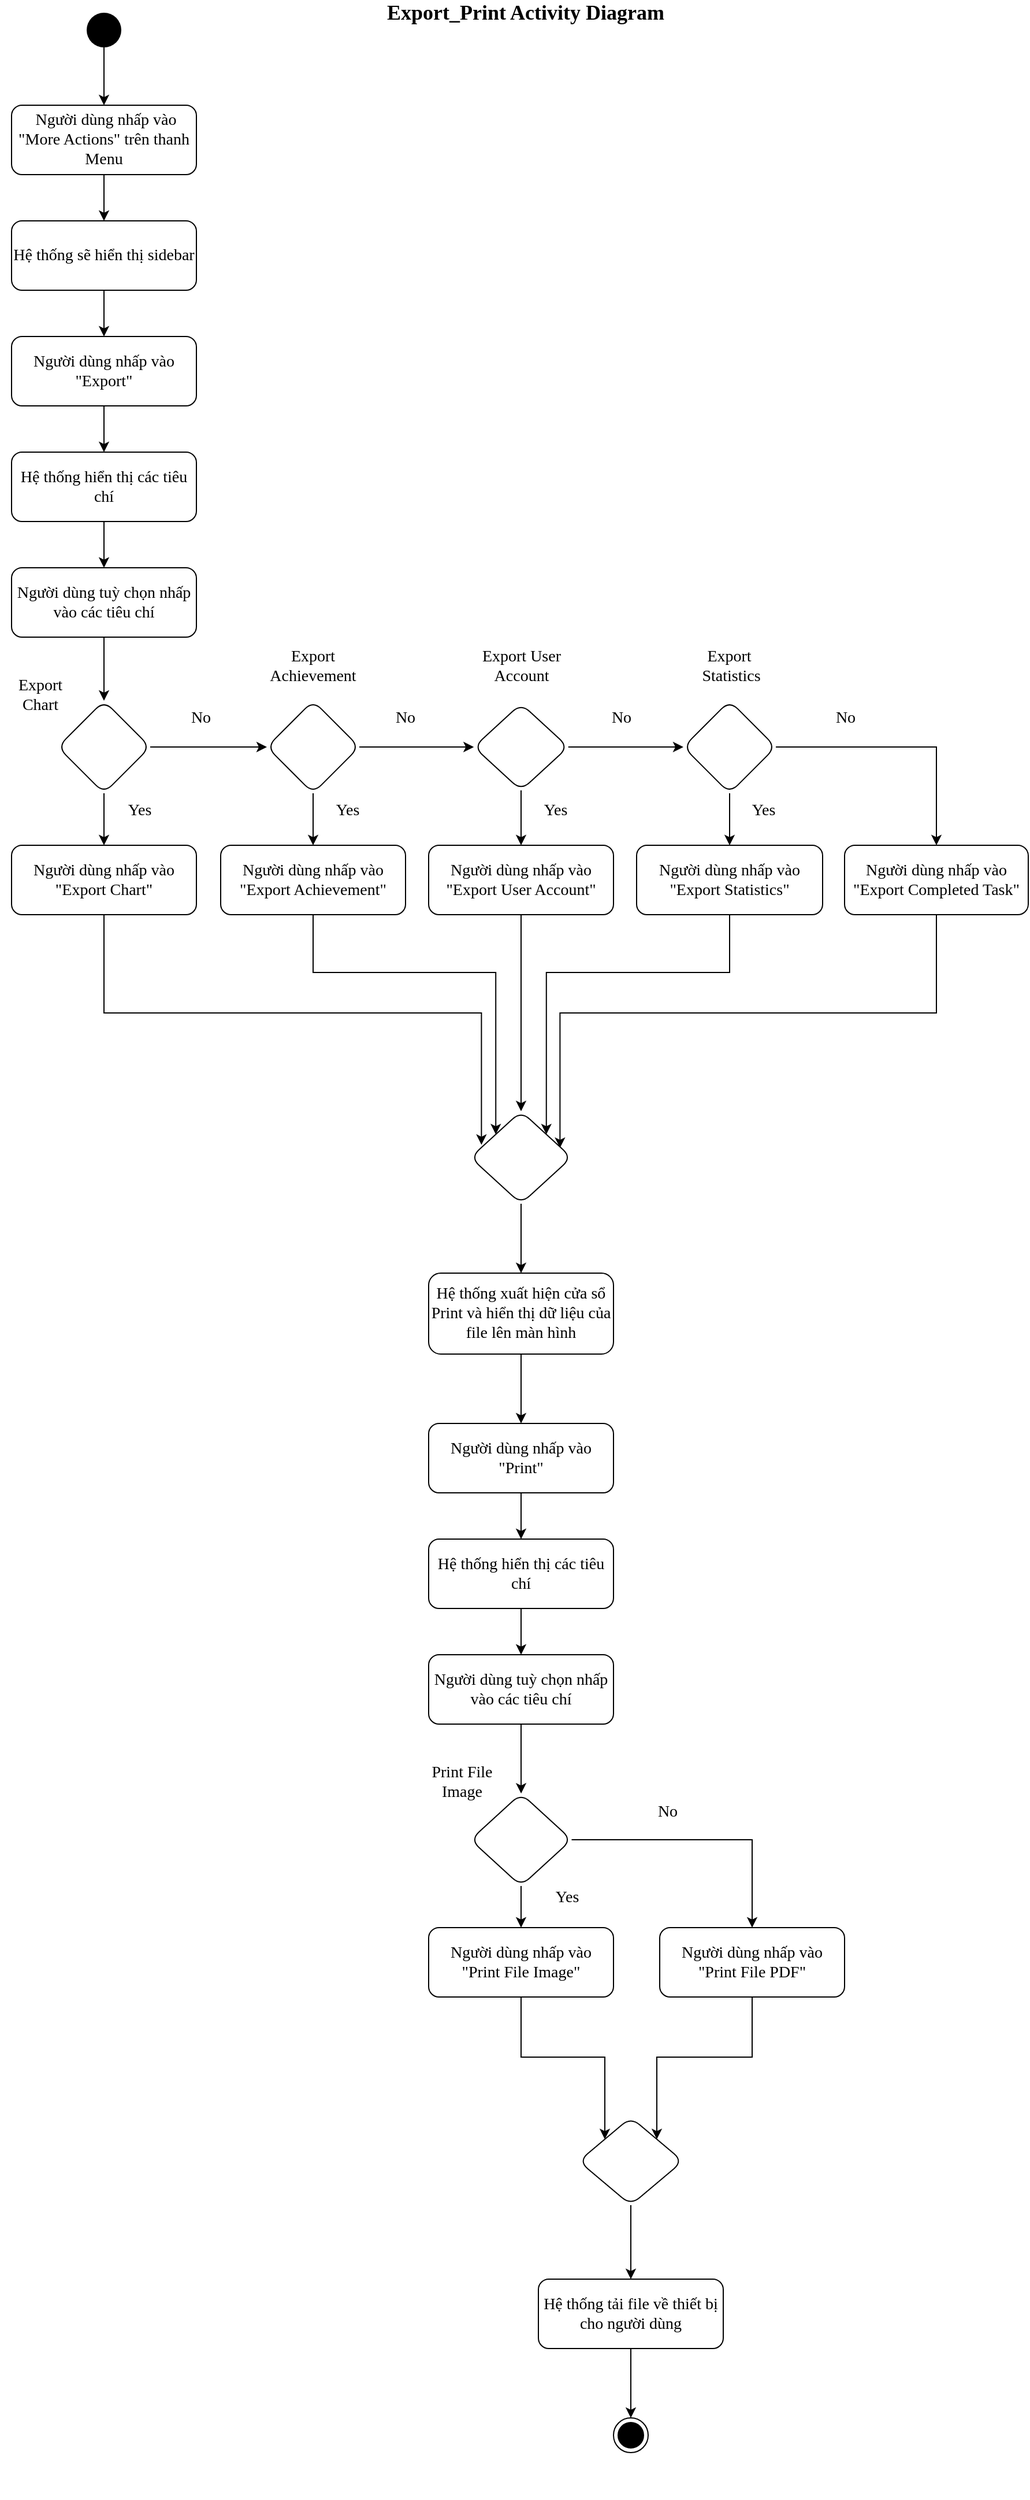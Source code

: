 <mxfile version="13.10.0" type="google"><diagram id="tOMKjwEkKhSBhMgP56Wp" name="Page-1"><mxGraphModel dx="738" dy="508" grid="1" gridSize="10" guides="1" tooltips="1" connect="1" arrows="1" fold="1" page="1" pageScale="1" pageWidth="827" pageHeight="1169" math="0" shadow="0"><root><mxCell id="0"/><mxCell id="1" parent="0"/><mxCell id="szcZudI5Pk5jhMgTJ5Mw-7" style="edgeStyle=orthogonalEdgeStyle;rounded=0;orthogonalLoop=1;jettySize=auto;html=1;exitX=0.5;exitY=1;exitDx=0;exitDy=0;entryX=0.5;entryY=0;entryDx=0;entryDy=0;fontFamily=Verdana;fontSize=14;" parent="1" source="szcZudI5Pk5jhMgTJ5Mw-1" target="szcZudI5Pk5jhMgTJ5Mw-6" edge="1"><mxGeometry relative="1" as="geometry"/></mxCell><mxCell id="szcZudI5Pk5jhMgTJ5Mw-1" value="" style="ellipse;fillColor=#000000;strokeColor=none;fontFamily=Verdana;fontSize=14;" parent="1" vertex="1"><mxGeometry x="385" y="20" width="30" height="30" as="geometry"/></mxCell><mxCell id="szcZudI5Pk5jhMgTJ5Mw-81" style="edgeStyle=orthogonalEdgeStyle;rounded=0;orthogonalLoop=1;jettySize=auto;html=1;exitX=0.5;exitY=1;exitDx=0;exitDy=0;entryX=0.5;entryY=0;entryDx=0;entryDy=0;fontFamily=Verdana;fontSize=14;" parent="1" source="szcZudI5Pk5jhMgTJ5Mw-6" target="szcZudI5Pk5jhMgTJ5Mw-8" edge="1"><mxGeometry relative="1" as="geometry"/></mxCell><mxCell id="szcZudI5Pk5jhMgTJ5Mw-6" value="&amp;nbsp;Người dùng nhấp vào &quot;More Actions&quot; trên thanh Menu" style="rounded=1;whiteSpace=wrap;html=1;fontFamily=Verdana;fontSize=14;" parent="1" vertex="1"><mxGeometry x="320" y="100" width="160" height="60" as="geometry"/></mxCell><mxCell id="szcZudI5Pk5jhMgTJ5Mw-11" value="" style="edgeStyle=orthogonalEdgeStyle;rounded=0;orthogonalLoop=1;jettySize=auto;html=1;fontFamily=Verdana;fontSize=14;" parent="1" source="szcZudI5Pk5jhMgTJ5Mw-8" target="szcZudI5Pk5jhMgTJ5Mw-10" edge="1"><mxGeometry relative="1" as="geometry"/></mxCell><mxCell id="szcZudI5Pk5jhMgTJ5Mw-8" value="Hệ thống sẽ hiển thị sidebar" style="rounded=1;whiteSpace=wrap;html=1;fontFamily=Verdana;fontSize=14;" parent="1" vertex="1"><mxGeometry x="320" y="200" width="160" height="60" as="geometry"/></mxCell><mxCell id="8QrZkZJtV1kX_QF1uyVs-3" style="edgeStyle=orthogonalEdgeStyle;rounded=0;orthogonalLoop=1;jettySize=auto;html=1;exitX=0.5;exitY=1;exitDx=0;exitDy=0;entryX=0.5;entryY=0;entryDx=0;entryDy=0;fontFamily=Verdana;fontSize=14;" parent="1" source="szcZudI5Pk5jhMgTJ5Mw-10" target="szcZudI5Pk5jhMgTJ5Mw-14" edge="1"><mxGeometry relative="1" as="geometry"/></mxCell><mxCell id="szcZudI5Pk5jhMgTJ5Mw-10" value="Người dùng nhấp vào &quot;Export&quot;" style="rounded=1;whiteSpace=wrap;html=1;fontFamily=Verdana;fontSize=14;" parent="1" vertex="1"><mxGeometry x="320" y="300" width="160" height="60" as="geometry"/></mxCell><mxCell id="szcZudI5Pk5jhMgTJ5Mw-174" value="&lt;b&gt;&lt;font style=&quot;font-size: 18px&quot;&gt;Export_Print Activity Diagram&lt;/font&gt;&lt;/b&gt;" style="text;html=1;strokeColor=none;fillColor=none;align=center;verticalAlign=middle;whiteSpace=wrap;rounded=0;fontFamily=Verdana;fontSize=14;" parent="1" vertex="1"><mxGeometry x="490" y="10" width="550" height="20" as="geometry"/></mxCell><mxCell id="8QrZkZJtV1kX_QF1uyVs-1" value="" style="group;fontFamily=Verdana;fontSize=14;" parent="1" vertex="1" connectable="0"><mxGeometry x="320" y="400" width="880" height="1770" as="geometry"/></mxCell><mxCell id="szcZudI5Pk5jhMgTJ5Mw-14" value="Hệ thống hiển thị các tiêu chí" style="rounded=1;whiteSpace=wrap;html=1;fontFamily=Verdana;fontSize=14;" parent="8QrZkZJtV1kX_QF1uyVs-1" vertex="1"><mxGeometry width="160" height="60" as="geometry"/></mxCell><mxCell id="szcZudI5Pk5jhMgTJ5Mw-49" value="Người dùng tuỳ chọn nhấp vào các tiêu chí" style="rounded=1;whiteSpace=wrap;html=1;fontFamily=Verdana;fontSize=14;" parent="8QrZkZJtV1kX_QF1uyVs-1" vertex="1"><mxGeometry y="100" width="160" height="60" as="geometry"/></mxCell><mxCell id="szcZudI5Pk5jhMgTJ5Mw-50" value="" style="edgeStyle=orthogonalEdgeStyle;rounded=0;orthogonalLoop=1;jettySize=auto;html=1;fontFamily=Verdana;fontSize=14;" parent="8QrZkZJtV1kX_QF1uyVs-1" source="szcZudI5Pk5jhMgTJ5Mw-14" target="szcZudI5Pk5jhMgTJ5Mw-49" edge="1"><mxGeometry relative="1" as="geometry"/></mxCell><mxCell id="z3y_pZ_saiIaCbnBM4oc-5" style="edgeStyle=orthogonalEdgeStyle;rounded=0;orthogonalLoop=1;jettySize=auto;html=1;exitX=0.5;exitY=1;exitDx=0;exitDy=0;entryX=0.5;entryY=0;entryDx=0;entryDy=0;" parent="8QrZkZJtV1kX_QF1uyVs-1" source="szcZudI5Pk5jhMgTJ5Mw-55" target="szcZudI5Pk5jhMgTJ5Mw-153" edge="1"><mxGeometry relative="1" as="geometry"/></mxCell><mxCell id="szcZudI5Pk5jhMgTJ5Mw-55" value="Người dùng nhấp vào &quot;Export User Account&quot;" style="rounded=1;whiteSpace=wrap;html=1;fontFamily=Verdana;fontSize=14;" parent="8QrZkZJtV1kX_QF1uyVs-1" vertex="1"><mxGeometry x="361" y="340" width="160" height="60" as="geometry"/></mxCell><mxCell id="z3y_pZ_saiIaCbnBM4oc-8" style="edgeStyle=orthogonalEdgeStyle;rounded=0;orthogonalLoop=1;jettySize=auto;html=1;exitX=0.5;exitY=1;exitDx=0;exitDy=0;entryX=0.885;entryY=0.396;entryDx=0;entryDy=0;entryPerimeter=0;" parent="8QrZkZJtV1kX_QF1uyVs-1" source="szcZudI5Pk5jhMgTJ5Mw-57" target="szcZudI5Pk5jhMgTJ5Mw-153" edge="1"><mxGeometry relative="1" as="geometry"/></mxCell><mxCell id="szcZudI5Pk5jhMgTJ5Mw-57" value="Người dùng nhấp vào &quot;Export Completed Task&quot;" style="rounded=1;whiteSpace=wrap;html=1;fontFamily=Verdana;fontSize=14;" parent="8QrZkZJtV1kX_QF1uyVs-1" vertex="1"><mxGeometry x="721" y="340" width="159" height="60" as="geometry"/></mxCell><mxCell id="z3y_pZ_saiIaCbnBM4oc-6" style="edgeStyle=orthogonalEdgeStyle;rounded=0;orthogonalLoop=1;jettySize=auto;html=1;exitX=0.5;exitY=1;exitDx=0;exitDy=0;entryX=1;entryY=0;entryDx=0;entryDy=0;" parent="8QrZkZJtV1kX_QF1uyVs-1" source="szcZudI5Pk5jhMgTJ5Mw-59" target="szcZudI5Pk5jhMgTJ5Mw-153" edge="1"><mxGeometry relative="1" as="geometry"><Array as="points"><mxPoint x="621" y="450"/><mxPoint x="463" y="450"/></Array></mxGeometry></mxCell><mxCell id="szcZudI5Pk5jhMgTJ5Mw-59" value="Người dùng nhấp vào &quot;Export Statistics&quot;" style="rounded=1;whiteSpace=wrap;html=1;fontFamily=Verdana;fontSize=14;" parent="8QrZkZJtV1kX_QF1uyVs-1" vertex="1"><mxGeometry x="541" y="340" width="161" height="60" as="geometry"/></mxCell><mxCell id="z3y_pZ_saiIaCbnBM4oc-4" style="edgeStyle=orthogonalEdgeStyle;rounded=0;orthogonalLoop=1;jettySize=auto;html=1;exitX=0.5;exitY=1;exitDx=0;exitDy=0;entryX=0;entryY=0;entryDx=0;entryDy=0;" parent="8QrZkZJtV1kX_QF1uyVs-1" source="szcZudI5Pk5jhMgTJ5Mw-61" target="szcZudI5Pk5jhMgTJ5Mw-153" edge="1"><mxGeometry relative="1" as="geometry"><Array as="points"><mxPoint x="261" y="450"/><mxPoint x="419" y="450"/></Array></mxGeometry></mxCell><mxCell id="szcZudI5Pk5jhMgTJ5Mw-61" value="Người dùng nhấp vào &quot;Export Achievement&quot;" style="rounded=1;whiteSpace=wrap;html=1;fontFamily=Verdana;fontSize=14;" parent="8QrZkZJtV1kX_QF1uyVs-1" vertex="1"><mxGeometry x="181" y="340" width="160" height="60" as="geometry"/></mxCell><mxCell id="szcZudI5Pk5jhMgTJ5Mw-125" value="" style="rhombus;whiteSpace=wrap;html=1;rounded=1;fontFamily=Verdana;fontSize=14;" parent="8QrZkZJtV1kX_QF1uyVs-1" vertex="1"><mxGeometry x="40" y="215" width="80" height="80" as="geometry"/></mxCell><mxCell id="szcZudI5Pk5jhMgTJ5Mw-126" value="" style="edgeStyle=orthogonalEdgeStyle;rounded=0;orthogonalLoop=1;jettySize=auto;html=1;fontFamily=Verdana;fontSize=14;" parent="8QrZkZJtV1kX_QF1uyVs-1" source="szcZudI5Pk5jhMgTJ5Mw-49" target="szcZudI5Pk5jhMgTJ5Mw-125" edge="1"><mxGeometry relative="1" as="geometry"/></mxCell><mxCell id="z3y_pZ_saiIaCbnBM4oc-3" style="edgeStyle=orthogonalEdgeStyle;rounded=0;orthogonalLoop=1;jettySize=auto;html=1;exitX=0.5;exitY=1;exitDx=0;exitDy=0;entryX=0.108;entryY=0.363;entryDx=0;entryDy=0;entryPerimeter=0;" parent="8QrZkZJtV1kX_QF1uyVs-1" source="szcZudI5Pk5jhMgTJ5Mw-128" target="szcZudI5Pk5jhMgTJ5Mw-153" edge="1"><mxGeometry relative="1" as="geometry"/></mxCell><mxCell id="szcZudI5Pk5jhMgTJ5Mw-128" value="Người dùng nhấp vào &quot;Export Chart&quot;" style="whiteSpace=wrap;html=1;rounded=1;fontFamily=Verdana;fontSize=14;" parent="8QrZkZJtV1kX_QF1uyVs-1" vertex="1"><mxGeometry y="340" width="160" height="60" as="geometry"/></mxCell><mxCell id="szcZudI5Pk5jhMgTJ5Mw-129" value="" style="edgeStyle=orthogonalEdgeStyle;rounded=0;orthogonalLoop=1;jettySize=auto;html=1;fontFamily=Verdana;fontSize=14;" parent="8QrZkZJtV1kX_QF1uyVs-1" source="szcZudI5Pk5jhMgTJ5Mw-125" target="szcZudI5Pk5jhMgTJ5Mw-128" edge="1"><mxGeometry relative="1" as="geometry"/></mxCell><mxCell id="szcZudI5Pk5jhMgTJ5Mw-133" style="edgeStyle=orthogonalEdgeStyle;rounded=0;orthogonalLoop=1;jettySize=auto;html=1;exitX=0.5;exitY=1;exitDx=0;exitDy=0;entryX=0.5;entryY=0;entryDx=0;entryDy=0;fontFamily=Verdana;fontSize=14;" parent="8QrZkZJtV1kX_QF1uyVs-1" source="szcZudI5Pk5jhMgTJ5Mw-131" target="szcZudI5Pk5jhMgTJ5Mw-61" edge="1"><mxGeometry relative="1" as="geometry"/></mxCell><mxCell id="szcZudI5Pk5jhMgTJ5Mw-131" value="" style="rhombus;whiteSpace=wrap;html=1;rounded=1;fontFamily=Verdana;fontSize=14;" parent="8QrZkZJtV1kX_QF1uyVs-1" vertex="1"><mxGeometry x="221" y="215" width="80" height="80" as="geometry"/></mxCell><mxCell id="szcZudI5Pk5jhMgTJ5Mw-132" value="" style="edgeStyle=orthogonalEdgeStyle;rounded=0;orthogonalLoop=1;jettySize=auto;html=1;fontFamily=Verdana;fontSize=14;" parent="8QrZkZJtV1kX_QF1uyVs-1" source="szcZudI5Pk5jhMgTJ5Mw-125" target="szcZudI5Pk5jhMgTJ5Mw-131" edge="1"><mxGeometry relative="1" as="geometry"/></mxCell><mxCell id="szcZudI5Pk5jhMgTJ5Mw-136" style="edgeStyle=orthogonalEdgeStyle;rounded=0;orthogonalLoop=1;jettySize=auto;html=1;exitX=0.5;exitY=1;exitDx=0;exitDy=0;entryX=0.5;entryY=0;entryDx=0;entryDy=0;fontFamily=Verdana;fontSize=14;" parent="8QrZkZJtV1kX_QF1uyVs-1" source="szcZudI5Pk5jhMgTJ5Mw-134" target="szcZudI5Pk5jhMgTJ5Mw-55" edge="1"><mxGeometry relative="1" as="geometry"/></mxCell><mxCell id="szcZudI5Pk5jhMgTJ5Mw-134" value="" style="rhombus;whiteSpace=wrap;html=1;rounded=1;fontFamily=Verdana;fontSize=14;" parent="8QrZkZJtV1kX_QF1uyVs-1" vertex="1"><mxGeometry x="400.13" y="217.5" width="81.75" height="75" as="geometry"/></mxCell><mxCell id="szcZudI5Pk5jhMgTJ5Mw-135" value="" style="edgeStyle=orthogonalEdgeStyle;rounded=0;orthogonalLoop=1;jettySize=auto;html=1;fontFamily=Verdana;fontSize=14;" parent="8QrZkZJtV1kX_QF1uyVs-1" source="szcZudI5Pk5jhMgTJ5Mw-131" target="szcZudI5Pk5jhMgTJ5Mw-134" edge="1"><mxGeometry relative="1" as="geometry"/></mxCell><mxCell id="szcZudI5Pk5jhMgTJ5Mw-139" style="edgeStyle=orthogonalEdgeStyle;rounded=0;orthogonalLoop=1;jettySize=auto;html=1;exitX=0.5;exitY=1;exitDx=0;exitDy=0;entryX=0.5;entryY=0;entryDx=0;entryDy=0;fontFamily=Verdana;fontSize=14;" parent="8QrZkZJtV1kX_QF1uyVs-1" source="szcZudI5Pk5jhMgTJ5Mw-137" target="szcZudI5Pk5jhMgTJ5Mw-59" edge="1"><mxGeometry relative="1" as="geometry"/></mxCell><mxCell id="szcZudI5Pk5jhMgTJ5Mw-140" style="edgeStyle=orthogonalEdgeStyle;rounded=0;orthogonalLoop=1;jettySize=auto;html=1;exitX=1;exitY=0.5;exitDx=0;exitDy=0;entryX=0.5;entryY=0;entryDx=0;entryDy=0;fontFamily=Verdana;fontSize=14;" parent="8QrZkZJtV1kX_QF1uyVs-1" source="szcZudI5Pk5jhMgTJ5Mw-137" target="szcZudI5Pk5jhMgTJ5Mw-57" edge="1"><mxGeometry relative="1" as="geometry"/></mxCell><mxCell id="szcZudI5Pk5jhMgTJ5Mw-137" value="" style="rhombus;whiteSpace=wrap;html=1;rounded=1;fontFamily=Verdana;fontSize=14;" parent="8QrZkZJtV1kX_QF1uyVs-1" vertex="1"><mxGeometry x="581.5" y="215" width="80" height="80" as="geometry"/></mxCell><mxCell id="szcZudI5Pk5jhMgTJ5Mw-138" value="" style="edgeStyle=orthogonalEdgeStyle;rounded=0;orthogonalLoop=1;jettySize=auto;html=1;fontFamily=Verdana;fontSize=14;" parent="8QrZkZJtV1kX_QF1uyVs-1" source="szcZudI5Pk5jhMgTJ5Mw-134" target="szcZudI5Pk5jhMgTJ5Mw-137" edge="1"><mxGeometry relative="1" as="geometry"/></mxCell><mxCell id="szcZudI5Pk5jhMgTJ5Mw-151" value="No" style="text;html=1;strokeColor=none;fillColor=none;align=center;verticalAlign=middle;whiteSpace=wrap;rounded=0;fontFamily=Verdana;fontSize=14;" parent="8QrZkZJtV1kX_QF1uyVs-1" vertex="1"><mxGeometry x="702" y="220" width="40" height="20" as="geometry"/></mxCell><mxCell id="szcZudI5Pk5jhMgTJ5Mw-175" value="Yes" style="text;html=1;strokeColor=none;fillColor=none;align=center;verticalAlign=middle;whiteSpace=wrap;rounded=0;fontFamily=Verdana;fontSize=14;" parent="8QrZkZJtV1kX_QF1uyVs-1" vertex="1"><mxGeometry x="91" y="300" width="40" height="20" as="geometry"/></mxCell><mxCell id="szcZudI5Pk5jhMgTJ5Mw-176" value="Yes" style="text;html=1;strokeColor=none;fillColor=none;align=center;verticalAlign=middle;whiteSpace=wrap;rounded=0;fontFamily=Verdana;fontSize=14;" parent="8QrZkZJtV1kX_QF1uyVs-1" vertex="1"><mxGeometry x="271" y="300" width="40" height="20" as="geometry"/></mxCell><mxCell id="szcZudI5Pk5jhMgTJ5Mw-177" value="Yes" style="text;html=1;strokeColor=none;fillColor=none;align=center;verticalAlign=middle;whiteSpace=wrap;rounded=0;fontFamily=Verdana;fontSize=14;" parent="8QrZkZJtV1kX_QF1uyVs-1" vertex="1"><mxGeometry x="451" y="300" width="40" height="20" as="geometry"/></mxCell><mxCell id="szcZudI5Pk5jhMgTJ5Mw-178" value="Yes" style="text;html=1;strokeColor=none;fillColor=none;align=center;verticalAlign=middle;whiteSpace=wrap;rounded=0;fontFamily=Verdana;fontSize=14;" parent="8QrZkZJtV1kX_QF1uyVs-1" vertex="1"><mxGeometry x="631" y="300" width="40" height="20" as="geometry"/></mxCell><mxCell id="szcZudI5Pk5jhMgTJ5Mw-179" value="No" style="text;html=1;strokeColor=none;fillColor=none;align=center;verticalAlign=middle;whiteSpace=wrap;rounded=0;fontFamily=Verdana;fontSize=14;" parent="8QrZkZJtV1kX_QF1uyVs-1" vertex="1"><mxGeometry x="144.25" y="220" width="40" height="20" as="geometry"/></mxCell><mxCell id="szcZudI5Pk5jhMgTJ5Mw-180" value="No" style="text;html=1;strokeColor=none;fillColor=none;align=center;verticalAlign=middle;whiteSpace=wrap;rounded=0;fontFamily=Verdana;fontSize=14;" parent="8QrZkZJtV1kX_QF1uyVs-1" vertex="1"><mxGeometry x="321" y="220" width="40" height="20" as="geometry"/></mxCell><mxCell id="szcZudI5Pk5jhMgTJ5Mw-181" value="No" style="text;html=1;strokeColor=none;fillColor=none;align=center;verticalAlign=middle;whiteSpace=wrap;rounded=0;fontFamily=Verdana;fontSize=14;" parent="8QrZkZJtV1kX_QF1uyVs-1" vertex="1"><mxGeometry x="508" y="220" width="40" height="20" as="geometry"/></mxCell><mxCell id="EsqjZpZPMUfSyDNcrPoz-1" value="Export Chart" style="text;html=1;strokeColor=none;fillColor=none;align=center;verticalAlign=middle;whiteSpace=wrap;rounded=0;fontFamily=Verdana;fontSize=14;" parent="8QrZkZJtV1kX_QF1uyVs-1" vertex="1"><mxGeometry x="-10" y="200" width="70" height="20" as="geometry"/></mxCell><mxCell id="EsqjZpZPMUfSyDNcrPoz-3" value="&lt;span style=&quot;font-size: 14px;&quot;&gt;Export Achievement&lt;/span&gt;" style="text;html=1;strokeColor=none;fillColor=none;align=center;verticalAlign=middle;whiteSpace=wrap;rounded=0;fontFamily=Verdana;fontSize=14;" parent="8QrZkZJtV1kX_QF1uyVs-1" vertex="1"><mxGeometry x="221" y="175" width="80" height="20" as="geometry"/></mxCell><mxCell id="EsqjZpZPMUfSyDNcrPoz-5" value="&lt;span style=&quot;font-size: 14px;&quot;&gt;Export User Account&lt;/span&gt;" style="text;html=1;strokeColor=none;fillColor=none;align=center;verticalAlign=middle;whiteSpace=wrap;rounded=0;fontFamily=Verdana;fontSize=14;" parent="8QrZkZJtV1kX_QF1uyVs-1" vertex="1"><mxGeometry x="396.5" y="175" width="89" height="20" as="geometry"/></mxCell><mxCell id="EsqjZpZPMUfSyDNcrPoz-6" value="&lt;span style=&quot;font-size: 14px;&quot;&gt;Export&amp;nbsp;&lt;/span&gt;&lt;br style=&quot;font-size: 14px;&quot;&gt;&lt;span style=&quot;font-size: 14px;&quot;&gt;Statistics&lt;/span&gt;" style="text;html=1;strokeColor=none;fillColor=none;align=center;verticalAlign=middle;whiteSpace=wrap;rounded=0;fontFamily=Verdana;fontSize=14;" parent="8QrZkZJtV1kX_QF1uyVs-1" vertex="1"><mxGeometry x="590" y="175" width="66.12" height="20" as="geometry"/></mxCell><mxCell id="EsqjZpZPMUfSyDNcrPoz-14" value="" style="group;fontFamily=Verdana;fontSize=14;" parent="8QrZkZJtV1kX_QF1uyVs-1" vertex="1" connectable="0"><mxGeometry x="350" y="540" width="360" height="1130" as="geometry"/></mxCell><mxCell id="szcZudI5Pk5jhMgTJ5Mw-152" value="" style="group;fontFamily=Verdana;fontSize=14;" parent="EsqjZpZPMUfSyDNcrPoz-14" vertex="1" connectable="0"><mxGeometry x="11" width="160" height="560" as="geometry"/></mxCell><mxCell id="EsqjZpZPMUfSyDNcrPoz-12" style="edgeStyle=orthogonalEdgeStyle;rounded=0;orthogonalLoop=1;jettySize=auto;html=1;exitX=0.5;exitY=1;exitDx=0;exitDy=0;entryX=0.5;entryY=0;entryDx=0;entryDy=0;fontFamily=Verdana;fontSize=14;" parent="szcZudI5Pk5jhMgTJ5Mw-152" source="szcZudI5Pk5jhMgTJ5Mw-98" target="szcZudI5Pk5jhMgTJ5Mw-104" edge="1"><mxGeometry relative="1" as="geometry"/></mxCell><mxCell id="szcZudI5Pk5jhMgTJ5Mw-98" value="Hệ thống xuất hiện cửa sổ Print và hiển thị dữ liệu của file lên màn hình" style="rounded=1;whiteSpace=wrap;html=1;fontFamily=Verdana;fontSize=14;" parent="szcZudI5Pk5jhMgTJ5Mw-152" vertex="1"><mxGeometry y="170" width="160" height="70" as="geometry"/></mxCell><mxCell id="szcZudI5Pk5jhMgTJ5Mw-104" value="Người dùng nhấp vào &quot;Print&quot;" style="whiteSpace=wrap;html=1;rounded=1;fontFamily=Verdana;fontSize=14;" parent="szcZudI5Pk5jhMgTJ5Mw-152" vertex="1"><mxGeometry y="300" width="160" height="60" as="geometry"/></mxCell><mxCell id="szcZudI5Pk5jhMgTJ5Mw-109" value="Hệ thống hiển thị các tiêu chí" style="whiteSpace=wrap;html=1;rounded=1;fontFamily=Verdana;fontSize=14;" parent="szcZudI5Pk5jhMgTJ5Mw-152" vertex="1"><mxGeometry y="400" width="160" height="60" as="geometry"/></mxCell><mxCell id="szcZudI5Pk5jhMgTJ5Mw-110" value="" style="edgeStyle=orthogonalEdgeStyle;rounded=0;orthogonalLoop=1;jettySize=auto;html=1;fontFamily=Verdana;fontSize=14;" parent="szcZudI5Pk5jhMgTJ5Mw-152" source="szcZudI5Pk5jhMgTJ5Mw-104" target="szcZudI5Pk5jhMgTJ5Mw-109" edge="1"><mxGeometry relative="1" as="geometry"/></mxCell><mxCell id="szcZudI5Pk5jhMgTJ5Mw-111" value="Người dùng tuỳ chọn nhấp vào các tiêu chí" style="whiteSpace=wrap;html=1;rounded=1;fontFamily=Verdana;fontSize=14;" parent="szcZudI5Pk5jhMgTJ5Mw-152" vertex="1"><mxGeometry y="500" width="160" height="60" as="geometry"/></mxCell><mxCell id="szcZudI5Pk5jhMgTJ5Mw-112" value="" style="edgeStyle=orthogonalEdgeStyle;rounded=0;orthogonalLoop=1;jettySize=auto;html=1;fontFamily=Verdana;fontSize=14;" parent="szcZudI5Pk5jhMgTJ5Mw-152" source="szcZudI5Pk5jhMgTJ5Mw-109" target="szcZudI5Pk5jhMgTJ5Mw-111" edge="1"><mxGeometry relative="1" as="geometry"/></mxCell><mxCell id="szcZudI5Pk5jhMgTJ5Mw-153" value="" style="rhombus;whiteSpace=wrap;html=1;rounded=1;fontFamily=Verdana;fontSize=14;" parent="szcZudI5Pk5jhMgTJ5Mw-152" vertex="1"><mxGeometry x="36.25" y="30" width="87.5" height="80" as="geometry"/></mxCell><mxCell id="szcZudI5Pk5jhMgTJ5Mw-161" style="edgeStyle=orthogonalEdgeStyle;rounded=0;orthogonalLoop=1;jettySize=auto;html=1;exitX=0.5;exitY=1;exitDx=0;exitDy=0;entryX=0.5;entryY=0;entryDx=0;entryDy=0;fontFamily=Verdana;fontSize=14;" parent="szcZudI5Pk5jhMgTJ5Mw-152" source="szcZudI5Pk5jhMgTJ5Mw-153" target="szcZudI5Pk5jhMgTJ5Mw-98" edge="1"><mxGeometry relative="1" as="geometry"/></mxCell><mxCell id="EsqjZpZPMUfSyDNcrPoz-13" value="" style="group;fontFamily=Verdana;fontSize=14;" parent="EsqjZpZPMUfSyDNcrPoz-14" vertex="1" connectable="0"><mxGeometry x="11" y="610" width="360" height="516" as="geometry"/></mxCell><mxCell id="EsqjZpZPMUfSyDNcrPoz-31" style="edgeStyle=orthogonalEdgeStyle;rounded=0;orthogonalLoop=1;jettySize=auto;html=1;exitX=0.5;exitY=1;exitDx=0;exitDy=0;entryX=1;entryY=0;entryDx=0;entryDy=0;fontFamily=Verdana;fontSize=14;" parent="EsqjZpZPMUfSyDNcrPoz-13" source="szcZudI5Pk5jhMgTJ5Mw-114" target="szcZudI5Pk5jhMgTJ5Mw-168" edge="1"><mxGeometry relative="1" as="geometry"/></mxCell><mxCell id="szcZudI5Pk5jhMgTJ5Mw-114" value="Người dùng nhấp vào &quot;Print File PDF&quot;" style="whiteSpace=wrap;html=1;rounded=1;fontFamily=Verdana;fontSize=14;" parent="EsqjZpZPMUfSyDNcrPoz-13" vertex="1"><mxGeometry x="200" y="126" width="160" height="60" as="geometry"/></mxCell><mxCell id="EsqjZpZPMUfSyDNcrPoz-30" style="edgeStyle=orthogonalEdgeStyle;rounded=0;orthogonalLoop=1;jettySize=auto;html=1;exitX=0.5;exitY=1;exitDx=0;exitDy=0;entryX=0;entryY=0;entryDx=0;entryDy=0;fontFamily=Verdana;fontSize=14;" parent="EsqjZpZPMUfSyDNcrPoz-13" source="szcZudI5Pk5jhMgTJ5Mw-115" target="szcZudI5Pk5jhMgTJ5Mw-168" edge="1"><mxGeometry relative="1" as="geometry"/></mxCell><mxCell id="szcZudI5Pk5jhMgTJ5Mw-115" value="Người dùng nhấp vào &quot;Print File Image&quot;" style="whiteSpace=wrap;html=1;rounded=1;fontFamily=Verdana;fontSize=14;" parent="EsqjZpZPMUfSyDNcrPoz-13" vertex="1"><mxGeometry y="126" width="160" height="60" as="geometry"/></mxCell><mxCell id="szcZudI5Pk5jhMgTJ5Mw-123" value="Hệ thống tải file về thiết bị cho người dùng" style="whiteSpace=wrap;html=1;rounded=1;fontFamily=Verdana;fontSize=14;" parent="EsqjZpZPMUfSyDNcrPoz-13" vertex="1"><mxGeometry x="95" y="430" width="160" height="60" as="geometry"/></mxCell><mxCell id="szcZudI5Pk5jhMgTJ5Mw-164" style="edgeStyle=orthogonalEdgeStyle;rounded=0;orthogonalLoop=1;jettySize=auto;html=1;exitX=0.5;exitY=1;exitDx=0;exitDy=0;entryX=0.5;entryY=0;entryDx=0;entryDy=0;fontFamily=Verdana;fontSize=14;" parent="EsqjZpZPMUfSyDNcrPoz-13" source="szcZudI5Pk5jhMgTJ5Mw-162" target="szcZudI5Pk5jhMgTJ5Mw-115" edge="1"><mxGeometry relative="1" as="geometry"/></mxCell><mxCell id="szcZudI5Pk5jhMgTJ5Mw-165" style="edgeStyle=orthogonalEdgeStyle;rounded=0;orthogonalLoop=1;jettySize=auto;html=1;entryX=0.5;entryY=0;entryDx=0;entryDy=0;fontFamily=Verdana;fontSize=14;" parent="EsqjZpZPMUfSyDNcrPoz-13" source="szcZudI5Pk5jhMgTJ5Mw-162" target="szcZudI5Pk5jhMgTJ5Mw-114" edge="1"><mxGeometry relative="1" as="geometry"/></mxCell><mxCell id="szcZudI5Pk5jhMgTJ5Mw-162" value="" style="rhombus;whiteSpace=wrap;html=1;rounded=1;fontFamily=Verdana;fontSize=14;" parent="EsqjZpZPMUfSyDNcrPoz-13" vertex="1"><mxGeometry x="36.25" y="10" width="87.5" height="80" as="geometry"/></mxCell><mxCell id="szcZudI5Pk5jhMgTJ5Mw-166" value="Yes" style="text;html=1;strokeColor=none;fillColor=none;align=center;verticalAlign=middle;whiteSpace=wrap;rounded=0;fontFamily=Verdana;fontSize=14;" parent="EsqjZpZPMUfSyDNcrPoz-13" vertex="1"><mxGeometry x="100" y="90" width="40" height="20" as="geometry"/></mxCell><mxCell id="szcZudI5Pk5jhMgTJ5Mw-167" value="No" style="text;html=1;strokeColor=none;fillColor=none;align=center;verticalAlign=middle;whiteSpace=wrap;rounded=0;fontFamily=Verdana;fontSize=14;" parent="EsqjZpZPMUfSyDNcrPoz-13" vertex="1"><mxGeometry x="187" y="16" width="40" height="20" as="geometry"/></mxCell><mxCell id="szcZudI5Pk5jhMgTJ5Mw-171" style="edgeStyle=orthogonalEdgeStyle;rounded=0;orthogonalLoop=1;jettySize=auto;html=1;exitX=0.5;exitY=1;exitDx=0;exitDy=0;entryX=0.5;entryY=0;entryDx=0;entryDy=0;fontFamily=Verdana;fontSize=14;" parent="EsqjZpZPMUfSyDNcrPoz-13" source="szcZudI5Pk5jhMgTJ5Mw-168" target="szcZudI5Pk5jhMgTJ5Mw-123" edge="1"><mxGeometry relative="1" as="geometry"/></mxCell><mxCell id="szcZudI5Pk5jhMgTJ5Mw-168" value="" style="rhombus;whiteSpace=wrap;html=1;rounded=1;fontFamily=Verdana;fontSize=14;" parent="EsqjZpZPMUfSyDNcrPoz-13" vertex="1"><mxGeometry x="130" y="290" width="90" height="76" as="geometry"/></mxCell><mxCell id="EsqjZpZPMUfSyDNcrPoz-26" value="&lt;span style=&quot;font-size: 14px;&quot;&gt;Print File&lt;/span&gt;&lt;br style=&quot;font-size: 14px;&quot;&gt;&lt;span style=&quot;font-size: 14px;&quot;&gt;Image&lt;/span&gt;" style="text;html=1;strokeColor=none;fillColor=none;align=center;verticalAlign=middle;whiteSpace=wrap;rounded=0;fontFamily=Verdana;fontSize=14;" parent="EsqjZpZPMUfSyDNcrPoz-13" vertex="1"><mxGeometry x="-11" y="-10" width="80" height="20" as="geometry"/></mxCell><mxCell id="szcZudI5Pk5jhMgTJ5Mw-163" value="" style="edgeStyle=orthogonalEdgeStyle;rounded=0;orthogonalLoop=1;jettySize=auto;html=1;fontFamily=Verdana;fontSize=14;" parent="EsqjZpZPMUfSyDNcrPoz-14" source="szcZudI5Pk5jhMgTJ5Mw-111" target="szcZudI5Pk5jhMgTJ5Mw-162" edge="1"><mxGeometry relative="1" as="geometry"/></mxCell><mxCell id="szcZudI5Pk5jhMgTJ5Mw-172" value="" style="ellipse;html=1;shape=endState;fillColor=#000000;strokeColor=#000000;fontFamily=Verdana;fontSize=14;" parent="8QrZkZJtV1kX_QF1uyVs-1" vertex="1"><mxGeometry x="521" y="1700" width="30" height="30" as="geometry"/></mxCell><mxCell id="szcZudI5Pk5jhMgTJ5Mw-173" style="edgeStyle=orthogonalEdgeStyle;rounded=0;orthogonalLoop=1;jettySize=auto;html=1;exitX=0.5;exitY=1;exitDx=0;exitDy=0;entryX=0.5;entryY=0;entryDx=0;entryDy=0;fontFamily=Verdana;fontSize=14;" parent="8QrZkZJtV1kX_QF1uyVs-1" source="szcZudI5Pk5jhMgTJ5Mw-123" target="szcZudI5Pk5jhMgTJ5Mw-172" edge="1"><mxGeometry relative="1" as="geometry"/></mxCell></root></mxGraphModel></diagram></mxfile>